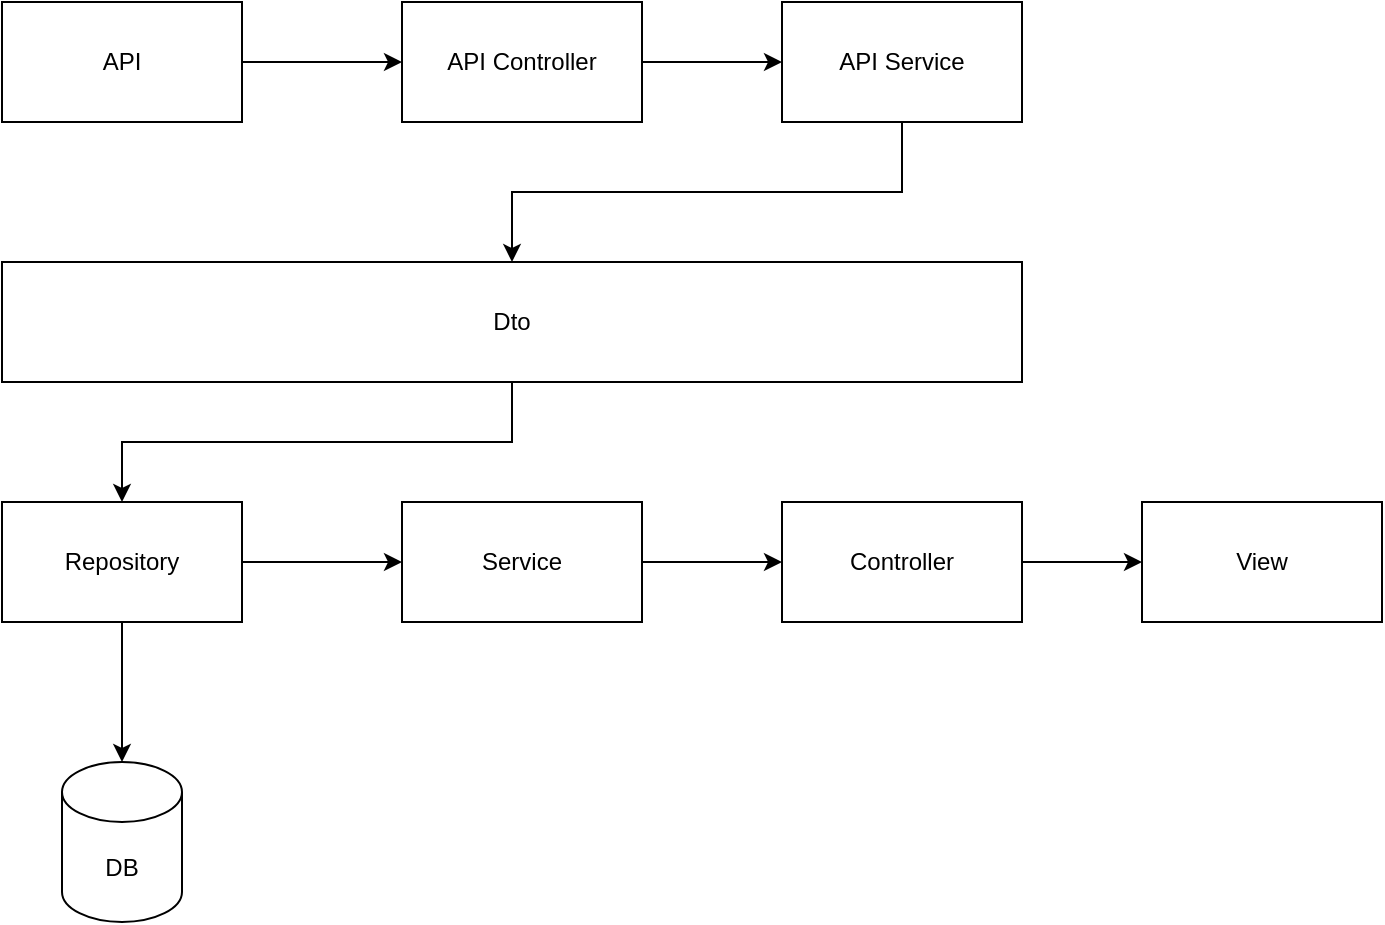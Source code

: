 <mxfile version="16.5.0" type="device"><diagram id="m0NqwJHqarViHYagrSBS" name="Page-1"><mxGraphModel dx="1476" dy="806" grid="1" gridSize="10" guides="1" tooltips="1" connect="1" arrows="1" fold="1" page="1" pageScale="1" pageWidth="850" pageHeight="1100" math="0" shadow="0"><root><mxCell id="0"/><mxCell id="1" parent="0"/><mxCell id="h2M7QWITwHs-ndEMECMu-11" style="edgeStyle=orthogonalEdgeStyle;rounded=0;orthogonalLoop=1;jettySize=auto;html=1;exitX=1;exitY=0.5;exitDx=0;exitDy=0;entryX=0;entryY=0.5;entryDx=0;entryDy=0;" edge="1" parent="1" source="h2M7QWITwHs-ndEMECMu-2" target="h2M7QWITwHs-ndEMECMu-3"><mxGeometry relative="1" as="geometry"/></mxCell><mxCell id="h2M7QWITwHs-ndEMECMu-2" value="API" style="rounded=0;whiteSpace=wrap;html=1;" vertex="1" parent="1"><mxGeometry x="60" y="260" width="120" height="60" as="geometry"/></mxCell><mxCell id="h2M7QWITwHs-ndEMECMu-12" style="edgeStyle=orthogonalEdgeStyle;rounded=0;orthogonalLoop=1;jettySize=auto;html=1;exitX=1;exitY=0.5;exitDx=0;exitDy=0;entryX=0;entryY=0.5;entryDx=0;entryDy=0;" edge="1" parent="1" source="h2M7QWITwHs-ndEMECMu-3" target="h2M7QWITwHs-ndEMECMu-4"><mxGeometry relative="1" as="geometry"/></mxCell><mxCell id="h2M7QWITwHs-ndEMECMu-3" value="API Controller" style="rounded=0;whiteSpace=wrap;html=1;" vertex="1" parent="1"><mxGeometry x="260" y="260" width="120" height="60" as="geometry"/></mxCell><mxCell id="h2M7QWITwHs-ndEMECMu-13" style="edgeStyle=orthogonalEdgeStyle;rounded=0;orthogonalLoop=1;jettySize=auto;html=1;exitX=0.5;exitY=1;exitDx=0;exitDy=0;entryX=0.5;entryY=0;entryDx=0;entryDy=0;" edge="1" parent="1" source="h2M7QWITwHs-ndEMECMu-4" target="h2M7QWITwHs-ndEMECMu-5"><mxGeometry relative="1" as="geometry"/></mxCell><mxCell id="h2M7QWITwHs-ndEMECMu-4" value="API Service" style="rounded=0;whiteSpace=wrap;html=1;" vertex="1" parent="1"><mxGeometry x="450" y="260" width="120" height="60" as="geometry"/></mxCell><mxCell id="h2M7QWITwHs-ndEMECMu-14" style="edgeStyle=orthogonalEdgeStyle;rounded=0;orthogonalLoop=1;jettySize=auto;html=1;exitX=0.5;exitY=1;exitDx=0;exitDy=0;" edge="1" parent="1" source="h2M7QWITwHs-ndEMECMu-5" target="h2M7QWITwHs-ndEMECMu-7"><mxGeometry relative="1" as="geometry"/></mxCell><mxCell id="h2M7QWITwHs-ndEMECMu-5" value="Dto" style="rounded=0;whiteSpace=wrap;html=1;" vertex="1" parent="1"><mxGeometry x="60" y="390" width="510" height="60" as="geometry"/></mxCell><mxCell id="h2M7QWITwHs-ndEMECMu-15" style="edgeStyle=orthogonalEdgeStyle;rounded=0;orthogonalLoop=1;jettySize=auto;html=1;exitX=1;exitY=0.5;exitDx=0;exitDy=0;entryX=0;entryY=0.5;entryDx=0;entryDy=0;" edge="1" parent="1" source="h2M7QWITwHs-ndEMECMu-7" target="h2M7QWITwHs-ndEMECMu-8"><mxGeometry relative="1" as="geometry"/></mxCell><mxCell id="h2M7QWITwHs-ndEMECMu-16" style="edgeStyle=orthogonalEdgeStyle;rounded=0;orthogonalLoop=1;jettySize=auto;html=1;exitX=0.5;exitY=1;exitDx=0;exitDy=0;entryX=0.5;entryY=0;entryDx=0;entryDy=0;entryPerimeter=0;" edge="1" parent="1" source="h2M7QWITwHs-ndEMECMu-7" target="h2M7QWITwHs-ndEMECMu-10"><mxGeometry relative="1" as="geometry"/></mxCell><mxCell id="h2M7QWITwHs-ndEMECMu-7" value="Repository" style="rounded=0;whiteSpace=wrap;html=1;" vertex="1" parent="1"><mxGeometry x="60" y="510" width="120" height="60" as="geometry"/></mxCell><mxCell id="h2M7QWITwHs-ndEMECMu-17" style="edgeStyle=orthogonalEdgeStyle;rounded=0;orthogonalLoop=1;jettySize=auto;html=1;exitX=1;exitY=0.5;exitDx=0;exitDy=0;entryX=0;entryY=0.5;entryDx=0;entryDy=0;" edge="1" parent="1" source="h2M7QWITwHs-ndEMECMu-8" target="h2M7QWITwHs-ndEMECMu-9"><mxGeometry relative="1" as="geometry"/></mxCell><mxCell id="h2M7QWITwHs-ndEMECMu-8" value="Service" style="rounded=0;whiteSpace=wrap;html=1;" vertex="1" parent="1"><mxGeometry x="260" y="510" width="120" height="60" as="geometry"/></mxCell><mxCell id="h2M7QWITwHs-ndEMECMu-19" style="edgeStyle=orthogonalEdgeStyle;rounded=0;orthogonalLoop=1;jettySize=auto;html=1;exitX=1;exitY=0.5;exitDx=0;exitDy=0;entryX=0;entryY=0.5;entryDx=0;entryDy=0;" edge="1" parent="1" source="h2M7QWITwHs-ndEMECMu-9" target="h2M7QWITwHs-ndEMECMu-18"><mxGeometry relative="1" as="geometry"/></mxCell><mxCell id="h2M7QWITwHs-ndEMECMu-9" value="Controller" style="rounded=0;whiteSpace=wrap;html=1;" vertex="1" parent="1"><mxGeometry x="450" y="510" width="120" height="60" as="geometry"/></mxCell><mxCell id="h2M7QWITwHs-ndEMECMu-10" value="DB" style="shape=cylinder3;whiteSpace=wrap;html=1;boundedLbl=1;backgroundOutline=1;size=15;" vertex="1" parent="1"><mxGeometry x="90" y="640" width="60" height="80" as="geometry"/></mxCell><mxCell id="h2M7QWITwHs-ndEMECMu-18" value="View" style="rounded=0;whiteSpace=wrap;html=1;" vertex="1" parent="1"><mxGeometry x="630" y="510" width="120" height="60" as="geometry"/></mxCell></root></mxGraphModel></diagram></mxfile>